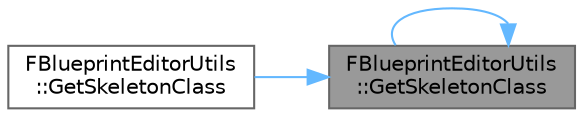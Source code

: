digraph "FBlueprintEditorUtils::GetSkeletonClass"
{
 // INTERACTIVE_SVG=YES
 // LATEX_PDF_SIZE
  bgcolor="transparent";
  edge [fontname=Helvetica,fontsize=10,labelfontname=Helvetica,labelfontsize=10];
  node [fontname=Helvetica,fontsize=10,shape=box,height=0.2,width=0.4];
  rankdir="RL";
  Node1 [id="Node000001",label="FBlueprintEditorUtils\l::GetSkeletonClass",height=0.2,width=0.4,color="gray40", fillcolor="grey60", style="filled", fontcolor="black",tooltip="Helper function to get the SkeletonClass, returns nullptr for UClasses that are not generated by a UB..."];
  Node1 -> Node2 [id="edge1_Node000001_Node000002",dir="back",color="steelblue1",style="solid",tooltip=" "];
  Node2 [id="Node000002",label="FBlueprintEditorUtils\l::GetSkeletonClass",height=0.2,width=0.4,color="grey40", fillcolor="white", style="filled",URL="$d1/db4/classFBlueprintEditorUtils.html#a4973d8aa1e5ac18f3e649e4517001918",tooltip=" "];
  Node1 -> Node1 [id="edge2_Node000001_Node000001",dir="back",color="steelblue1",style="solid",tooltip=" "];
}
